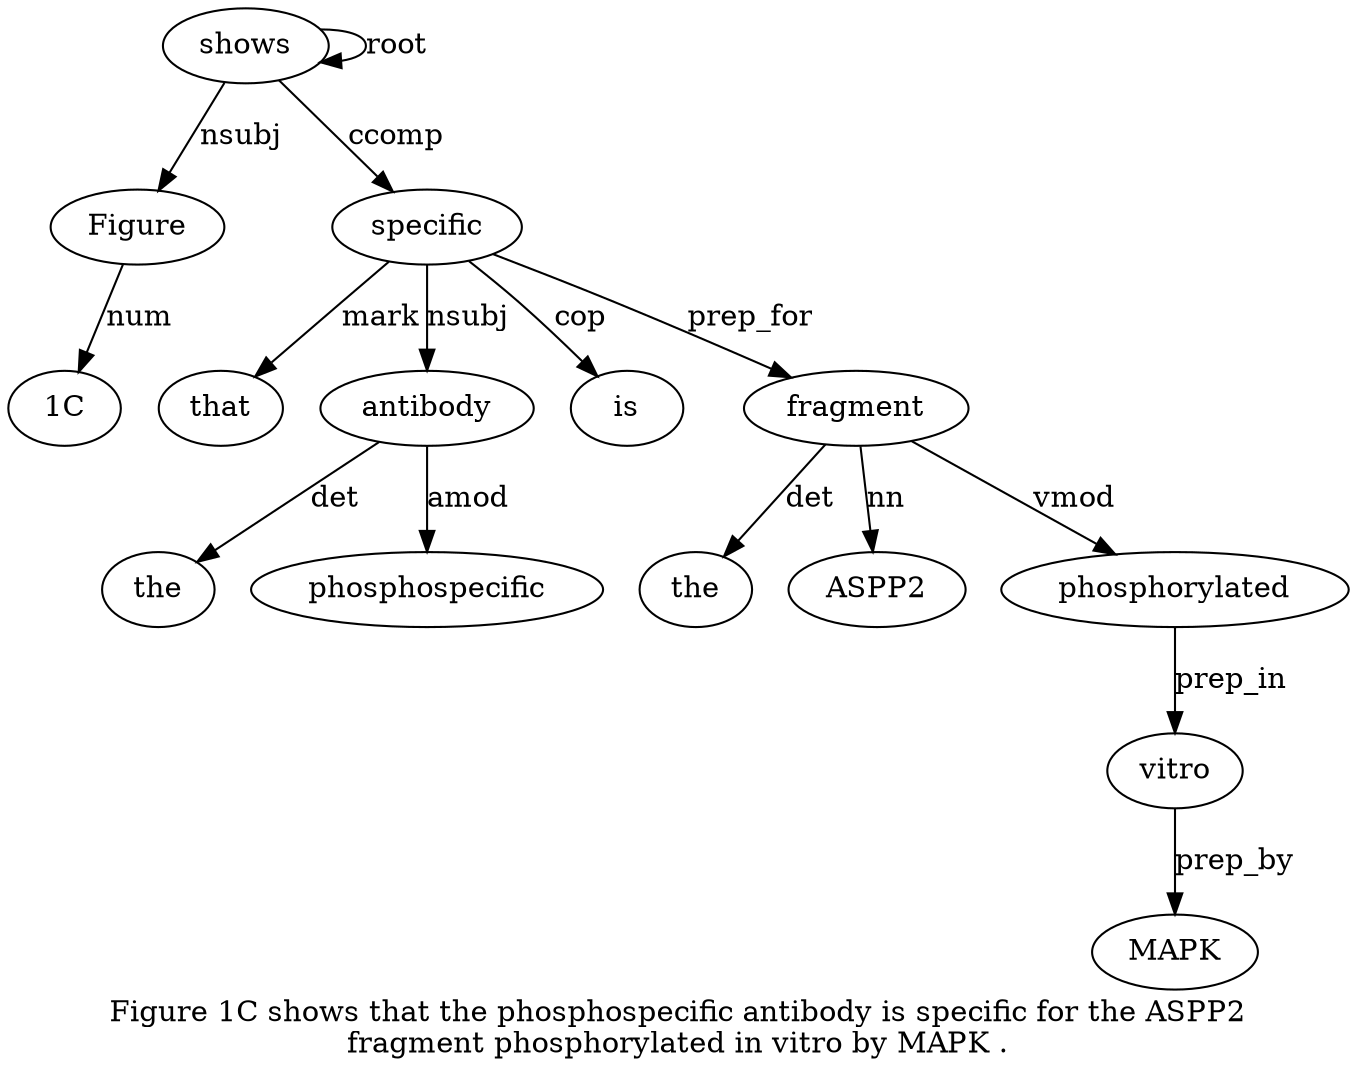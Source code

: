 digraph "Figure 1C shows that the phosphospecific antibody is specific for the ASPP2 fragment phosphorylated in vitro by MAPK ." {
label="Figure 1C shows that the phosphospecific antibody is specific for the ASPP2
fragment phosphorylated in vitro by MAPK .";
shows3 [style=filled, fillcolor=white, label=shows];
Figure1 [style=filled, fillcolor=white, label=Figure];
shows3 -> Figure1  [label=nsubj];
"1C2" [style=filled, fillcolor=white, label="1C"];
Figure1 -> "1C2"  [label=num];
shows3 -> shows3  [label=root];
specific9 [style=filled, fillcolor=white, label=specific];
that4 [style=filled, fillcolor=white, label=that];
specific9 -> that4  [label=mark];
antibody7 [style=filled, fillcolor=white, label=antibody];
the5 [style=filled, fillcolor=white, label=the];
antibody7 -> the5  [label=det];
phosphospecific6 [style=filled, fillcolor=white, label=phosphospecific];
antibody7 -> phosphospecific6  [label=amod];
specific9 -> antibody7  [label=nsubj];
is8 [style=filled, fillcolor=white, label=is];
specific9 -> is8  [label=cop];
shows3 -> specific9  [label=ccomp];
fragment13 [style=filled, fillcolor=white, label=fragment];
the11 [style=filled, fillcolor=white, label=the];
fragment13 -> the11  [label=det];
ASPP21 [style=filled, fillcolor=white, label=ASPP2];
fragment13 -> ASPP21  [label=nn];
specific9 -> fragment13  [label=prep_for];
phosphorylated14 [style=filled, fillcolor=white, label=phosphorylated];
fragment13 -> phosphorylated14  [label=vmod];
vitro16 [style=filled, fillcolor=white, label=vitro];
phosphorylated14 -> vitro16  [label=prep_in];
MAPK18 [style=filled, fillcolor=white, label=MAPK];
vitro16 -> MAPK18  [label=prep_by];
}
